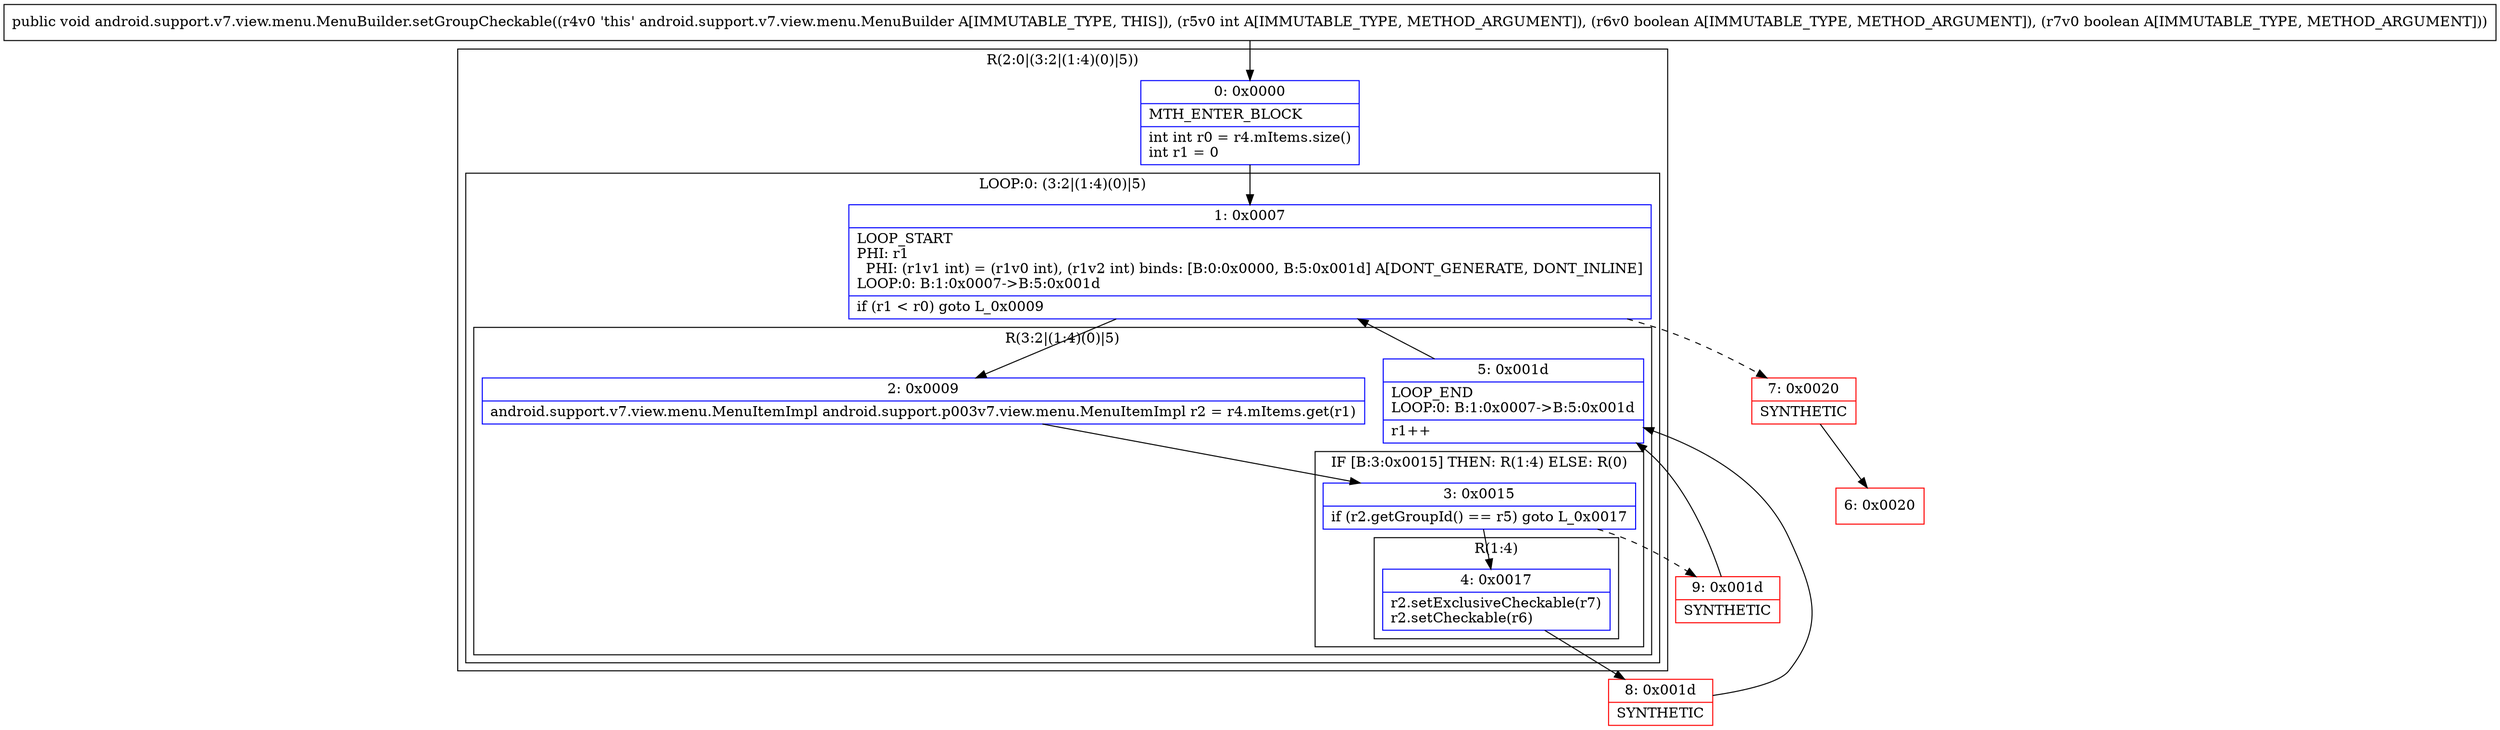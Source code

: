 digraph "CFG forandroid.support.v7.view.menu.MenuBuilder.setGroupCheckable(IZZ)V" {
subgraph cluster_Region_588889841 {
label = "R(2:0|(3:2|(1:4)(0)|5))";
node [shape=record,color=blue];
Node_0 [shape=record,label="{0\:\ 0x0000|MTH_ENTER_BLOCK\l|int int r0 = r4.mItems.size()\lint r1 = 0\l}"];
subgraph cluster_LoopRegion_614211049 {
label = "LOOP:0: (3:2|(1:4)(0)|5)";
node [shape=record,color=blue];
Node_1 [shape=record,label="{1\:\ 0x0007|LOOP_START\lPHI: r1 \l  PHI: (r1v1 int) = (r1v0 int), (r1v2 int) binds: [B:0:0x0000, B:5:0x001d] A[DONT_GENERATE, DONT_INLINE]\lLOOP:0: B:1:0x0007\-\>B:5:0x001d\l|if (r1 \< r0) goto L_0x0009\l}"];
subgraph cluster_Region_175581503 {
label = "R(3:2|(1:4)(0)|5)";
node [shape=record,color=blue];
Node_2 [shape=record,label="{2\:\ 0x0009|android.support.v7.view.menu.MenuItemImpl android.support.p003v7.view.menu.MenuItemImpl r2 = r4.mItems.get(r1)\l}"];
subgraph cluster_IfRegion_1521295474 {
label = "IF [B:3:0x0015] THEN: R(1:4) ELSE: R(0)";
node [shape=record,color=blue];
Node_3 [shape=record,label="{3\:\ 0x0015|if (r2.getGroupId() == r5) goto L_0x0017\l}"];
subgraph cluster_Region_875426784 {
label = "R(1:4)";
node [shape=record,color=blue];
Node_4 [shape=record,label="{4\:\ 0x0017|r2.setExclusiveCheckable(r7)\lr2.setCheckable(r6)\l}"];
}
subgraph cluster_Region_137866496 {
label = "R(0)";
node [shape=record,color=blue];
}
}
Node_5 [shape=record,label="{5\:\ 0x001d|LOOP_END\lLOOP:0: B:1:0x0007\-\>B:5:0x001d\l|r1++\l}"];
}
}
}
Node_6 [shape=record,color=red,label="{6\:\ 0x0020}"];
Node_7 [shape=record,color=red,label="{7\:\ 0x0020|SYNTHETIC\l}"];
Node_8 [shape=record,color=red,label="{8\:\ 0x001d|SYNTHETIC\l}"];
Node_9 [shape=record,color=red,label="{9\:\ 0x001d|SYNTHETIC\l}"];
MethodNode[shape=record,label="{public void android.support.v7.view.menu.MenuBuilder.setGroupCheckable((r4v0 'this' android.support.v7.view.menu.MenuBuilder A[IMMUTABLE_TYPE, THIS]), (r5v0 int A[IMMUTABLE_TYPE, METHOD_ARGUMENT]), (r6v0 boolean A[IMMUTABLE_TYPE, METHOD_ARGUMENT]), (r7v0 boolean A[IMMUTABLE_TYPE, METHOD_ARGUMENT])) }"];
MethodNode -> Node_0;
Node_0 -> Node_1;
Node_1 -> Node_2;
Node_1 -> Node_7[style=dashed];
Node_2 -> Node_3;
Node_3 -> Node_4;
Node_3 -> Node_9[style=dashed];
Node_4 -> Node_8;
Node_5 -> Node_1;
Node_7 -> Node_6;
Node_8 -> Node_5;
Node_9 -> Node_5;
}

